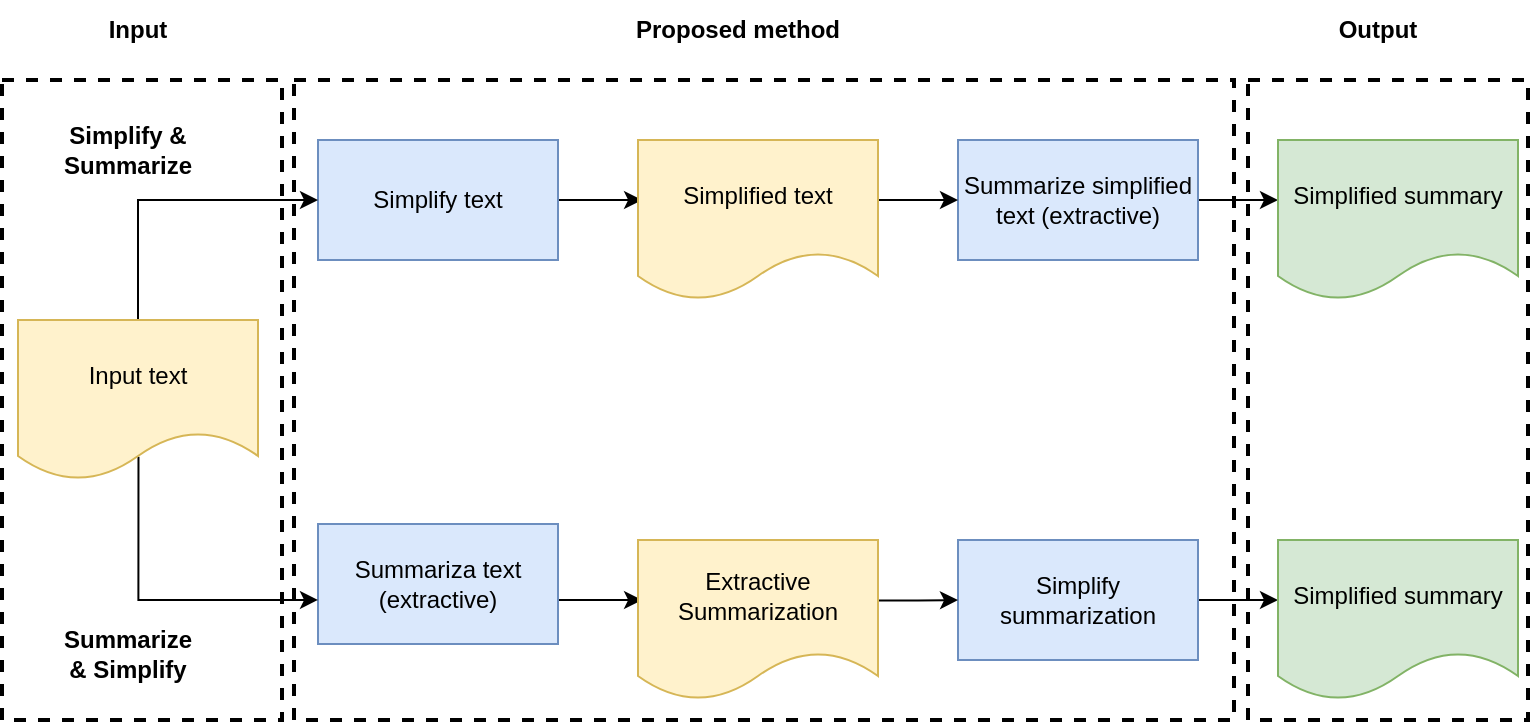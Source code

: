 <mxfile version="18.0.5" type="github">
  <diagram id="le1GQr9fSLHFNYy8nbuf" name="Page-1">
    <mxGraphModel dx="1422" dy="773" grid="1" gridSize="10" guides="1" tooltips="1" connect="1" arrows="1" fold="1" page="1" pageScale="1" pageWidth="850" pageHeight="1100" math="0" shadow="0">
      <root>
        <mxCell id="0" />
        <mxCell id="1" parent="0" />
        <mxCell id="Hkj7vmBEc5s1comycsSw-6" value="" style="edgeStyle=orthogonalEdgeStyle;rounded=0;orthogonalLoop=1;jettySize=auto;html=1;entryX=0.017;entryY=0.375;entryDx=0;entryDy=0;entryPerimeter=0;" parent="1" source="Hkj7vmBEc5s1comycsSw-3" target="Hkj7vmBEc5s1comycsSw-7" edge="1">
          <mxGeometry relative="1" as="geometry">
            <mxPoint x="340" y="300" as="targetPoint" />
          </mxGeometry>
        </mxCell>
        <mxCell id="Hkj7vmBEc5s1comycsSw-3" value="Simplify text" style="whiteSpace=wrap;html=1;rounded=0;fillColor=#dae8fc;strokeColor=#6c8ebf;" parent="1" vertex="1">
          <mxGeometry x="198" y="270" width="120" height="60" as="geometry" />
        </mxCell>
        <mxCell id="Hkj7vmBEc5s1comycsSw-10" value="" style="edgeStyle=orthogonalEdgeStyle;rounded=0;orthogonalLoop=1;jettySize=auto;html=1;" parent="1" source="Hkj7vmBEc5s1comycsSw-5" target="Hkj7vmBEc5s1comycsSw-9" edge="1">
          <mxGeometry relative="1" as="geometry">
            <Array as="points">
              <mxPoint x="658" y="300" />
              <mxPoint x="658" y="300" />
            </Array>
          </mxGeometry>
        </mxCell>
        <mxCell id="Hkj7vmBEc5s1comycsSw-5" value="Summarize simplified text (extractive)" style="whiteSpace=wrap;html=1;rounded=0;fillColor=#dae8fc;strokeColor=#6c8ebf;" parent="1" vertex="1">
          <mxGeometry x="518" y="270" width="120" height="60" as="geometry" />
        </mxCell>
        <mxCell id="Hkj7vmBEc5s1comycsSw-8" value="" style="edgeStyle=orthogonalEdgeStyle;rounded=0;orthogonalLoop=1;jettySize=auto;html=1;exitX=1;exitY=0.375;exitDx=0;exitDy=0;exitPerimeter=0;" parent="1" source="Hkj7vmBEc5s1comycsSw-7" target="Hkj7vmBEc5s1comycsSw-5" edge="1">
          <mxGeometry relative="1" as="geometry">
            <Array as="points" />
          </mxGeometry>
        </mxCell>
        <mxCell id="Hkj7vmBEc5s1comycsSw-7" value="Simplified text" style="shape=document;whiteSpace=wrap;html=1;boundedLbl=1;fillColor=#fff2cc;strokeColor=#d6b656;" parent="1" vertex="1">
          <mxGeometry x="358" y="270" width="120" height="80" as="geometry" />
        </mxCell>
        <mxCell id="Hkj7vmBEc5s1comycsSw-9" value="Simplified summary" style="shape=document;whiteSpace=wrap;html=1;boundedLbl=1;rounded=0;fillColor=#d5e8d4;strokeColor=#82b366;" parent="1" vertex="1">
          <mxGeometry x="678" y="270" width="120" height="80" as="geometry" />
        </mxCell>
        <mxCell id="Hkj7vmBEc5s1comycsSw-18" value="" style="edgeStyle=orthogonalEdgeStyle;rounded=0;orthogonalLoop=1;jettySize=auto;html=1;entryX=0.017;entryY=0.375;entryDx=0;entryDy=0;entryPerimeter=0;" parent="1" source="Hkj7vmBEc5s1comycsSw-19" target="Hkj7vmBEc5s1comycsSw-23" edge="1">
          <mxGeometry relative="1" as="geometry">
            <mxPoint x="340" y="500" as="targetPoint" />
            <Array as="points">
              <mxPoint x="338" y="500" />
              <mxPoint x="338" y="500" />
            </Array>
          </mxGeometry>
        </mxCell>
        <mxCell id="Hkj7vmBEc5s1comycsSw-19" value="Summariza text (extractive)" style="whiteSpace=wrap;html=1;rounded=0;fillColor=#dae8fc;strokeColor=#6c8ebf;" parent="1" vertex="1">
          <mxGeometry x="198" y="462" width="120" height="60" as="geometry" />
        </mxCell>
        <mxCell id="Hkj7vmBEc5s1comycsSw-20" value="" style="edgeStyle=orthogonalEdgeStyle;rounded=0;orthogonalLoop=1;jettySize=auto;html=1;" parent="1" source="Hkj7vmBEc5s1comycsSw-21" target="Hkj7vmBEc5s1comycsSw-24" edge="1">
          <mxGeometry relative="1" as="geometry">
            <Array as="points">
              <mxPoint x="658" y="500" />
              <mxPoint x="658" y="500" />
            </Array>
          </mxGeometry>
        </mxCell>
        <mxCell id="Hkj7vmBEc5s1comycsSw-21" value="Simplify summarization" style="whiteSpace=wrap;html=1;rounded=0;fillColor=#dae8fc;strokeColor=#6c8ebf;" parent="1" vertex="1">
          <mxGeometry x="518" y="470" width="120" height="60" as="geometry" />
        </mxCell>
        <mxCell id="Hkj7vmBEc5s1comycsSw-22" value="" style="edgeStyle=orthogonalEdgeStyle;rounded=0;orthogonalLoop=1;jettySize=auto;html=1;exitX=1.001;exitY=0.378;exitDx=0;exitDy=0;exitPerimeter=0;" parent="1" source="Hkj7vmBEc5s1comycsSw-23" target="Hkj7vmBEc5s1comycsSw-21" edge="1">
          <mxGeometry relative="1" as="geometry">
            <Array as="points" />
          </mxGeometry>
        </mxCell>
        <mxCell id="Hkj7vmBEc5s1comycsSw-23" value="Extractive Summarization" style="shape=document;whiteSpace=wrap;html=1;boundedLbl=1;fillColor=#fff2cc;strokeColor=#d6b656;" parent="1" vertex="1">
          <mxGeometry x="358" y="470" width="120" height="80" as="geometry" />
        </mxCell>
        <mxCell id="Hkj7vmBEc5s1comycsSw-24" value="Simplified summary" style="shape=document;whiteSpace=wrap;html=1;boundedLbl=1;rounded=0;fillColor=#d5e8d4;strokeColor=#82b366;" parent="1" vertex="1">
          <mxGeometry x="678" y="470" width="120" height="80" as="geometry" />
        </mxCell>
        <mxCell id="Hkj7vmBEc5s1comycsSw-26" value="&lt;b&gt;Simplify &amp;amp; Summarize&lt;/b&gt;" style="text;html=1;strokeColor=none;fillColor=none;align=center;verticalAlign=middle;whiteSpace=wrap;rounded=0;" parent="1" vertex="1">
          <mxGeometry x="48" y="260" width="110" height="30" as="geometry" />
        </mxCell>
        <mxCell id="Hkj7vmBEc5s1comycsSw-28" value="&lt;b&gt;Summarize &amp;amp;&amp;nbsp;&lt;/b&gt;&lt;b&gt;Simplify&lt;/b&gt;" style="text;html=1;strokeColor=none;fillColor=none;align=center;verticalAlign=middle;whiteSpace=wrap;rounded=0;" parent="1" vertex="1">
          <mxGeometry x="48" y="512" width="110" height="30" as="geometry" />
        </mxCell>
        <mxCell id="Hkj7vmBEc5s1comycsSw-34" style="edgeStyle=orthogonalEdgeStyle;rounded=0;orthogonalLoop=1;jettySize=auto;html=1;exitX=0.5;exitY=0;exitDx=0;exitDy=0;entryX=0;entryY=0.5;entryDx=0;entryDy=0;" parent="1" source="Hkj7vmBEc5s1comycsSw-30" target="Hkj7vmBEc5s1comycsSw-3" edge="1">
          <mxGeometry relative="1" as="geometry" />
        </mxCell>
        <mxCell id="Hkj7vmBEc5s1comycsSw-35" style="edgeStyle=orthogonalEdgeStyle;rounded=0;orthogonalLoop=1;jettySize=auto;html=1;entryX=0;entryY=0.633;entryDx=0;entryDy=0;entryPerimeter=0;exitX=0.502;exitY=0.855;exitDx=0;exitDy=0;exitPerimeter=0;" parent="1" source="Hkj7vmBEc5s1comycsSw-30" target="Hkj7vmBEc5s1comycsSw-19" edge="1">
          <mxGeometry relative="1" as="geometry">
            <Array as="points">
              <mxPoint x="108" y="500" />
            </Array>
          </mxGeometry>
        </mxCell>
        <mxCell id="Hkj7vmBEc5s1comycsSw-30" value="Input text" style="shape=document;whiteSpace=wrap;html=1;boundedLbl=1;rounded=0;fillColor=#fff2cc;strokeColor=#d6b656;" parent="1" vertex="1">
          <mxGeometry x="48" y="360" width="120" height="80" as="geometry" />
        </mxCell>
        <mxCell id="Hkj7vmBEc5s1comycsSw-36" value="" style="rounded=0;whiteSpace=wrap;html=1;dashed=1;fillColor=none;strokeWidth=2;" parent="1" vertex="1">
          <mxGeometry x="40" y="240" width="140" height="320" as="geometry" />
        </mxCell>
        <mxCell id="Hkj7vmBEc5s1comycsSw-37" value="" style="rounded=0;whiteSpace=wrap;html=1;dashed=1;fillColor=none;strokeWidth=2;" parent="1" vertex="1">
          <mxGeometry x="186" y="240" width="470" height="320" as="geometry" />
        </mxCell>
        <mxCell id="Hkj7vmBEc5s1comycsSw-38" value="" style="rounded=0;whiteSpace=wrap;html=1;dashed=1;fillColor=none;strokeWidth=2;" parent="1" vertex="1">
          <mxGeometry x="663" y="240" width="140" height="320" as="geometry" />
        </mxCell>
        <mxCell id="Hkj7vmBEc5s1comycsSw-39" value="&lt;b&gt;Input&lt;/b&gt;" style="text;html=1;strokeColor=none;fillColor=none;align=center;verticalAlign=middle;whiteSpace=wrap;rounded=0;dashed=1;" parent="1" vertex="1">
          <mxGeometry x="78" y="200" width="60" height="30" as="geometry" />
        </mxCell>
        <mxCell id="Hkj7vmBEc5s1comycsSw-40" value="&lt;b&gt;Proposed method&lt;/b&gt;" style="text;html=1;strokeColor=none;fillColor=none;align=center;verticalAlign=middle;whiteSpace=wrap;rounded=0;dashed=1;" parent="1" vertex="1">
          <mxGeometry x="328" y="200" width="160" height="30" as="geometry" />
        </mxCell>
        <mxCell id="Hkj7vmBEc5s1comycsSw-41" value="&lt;b&gt;Output&lt;/b&gt;" style="text;html=1;strokeColor=none;fillColor=none;align=center;verticalAlign=middle;whiteSpace=wrap;rounded=0;dashed=1;" parent="1" vertex="1">
          <mxGeometry x="698" y="200" width="60" height="30" as="geometry" />
        </mxCell>
      </root>
    </mxGraphModel>
  </diagram>
</mxfile>
